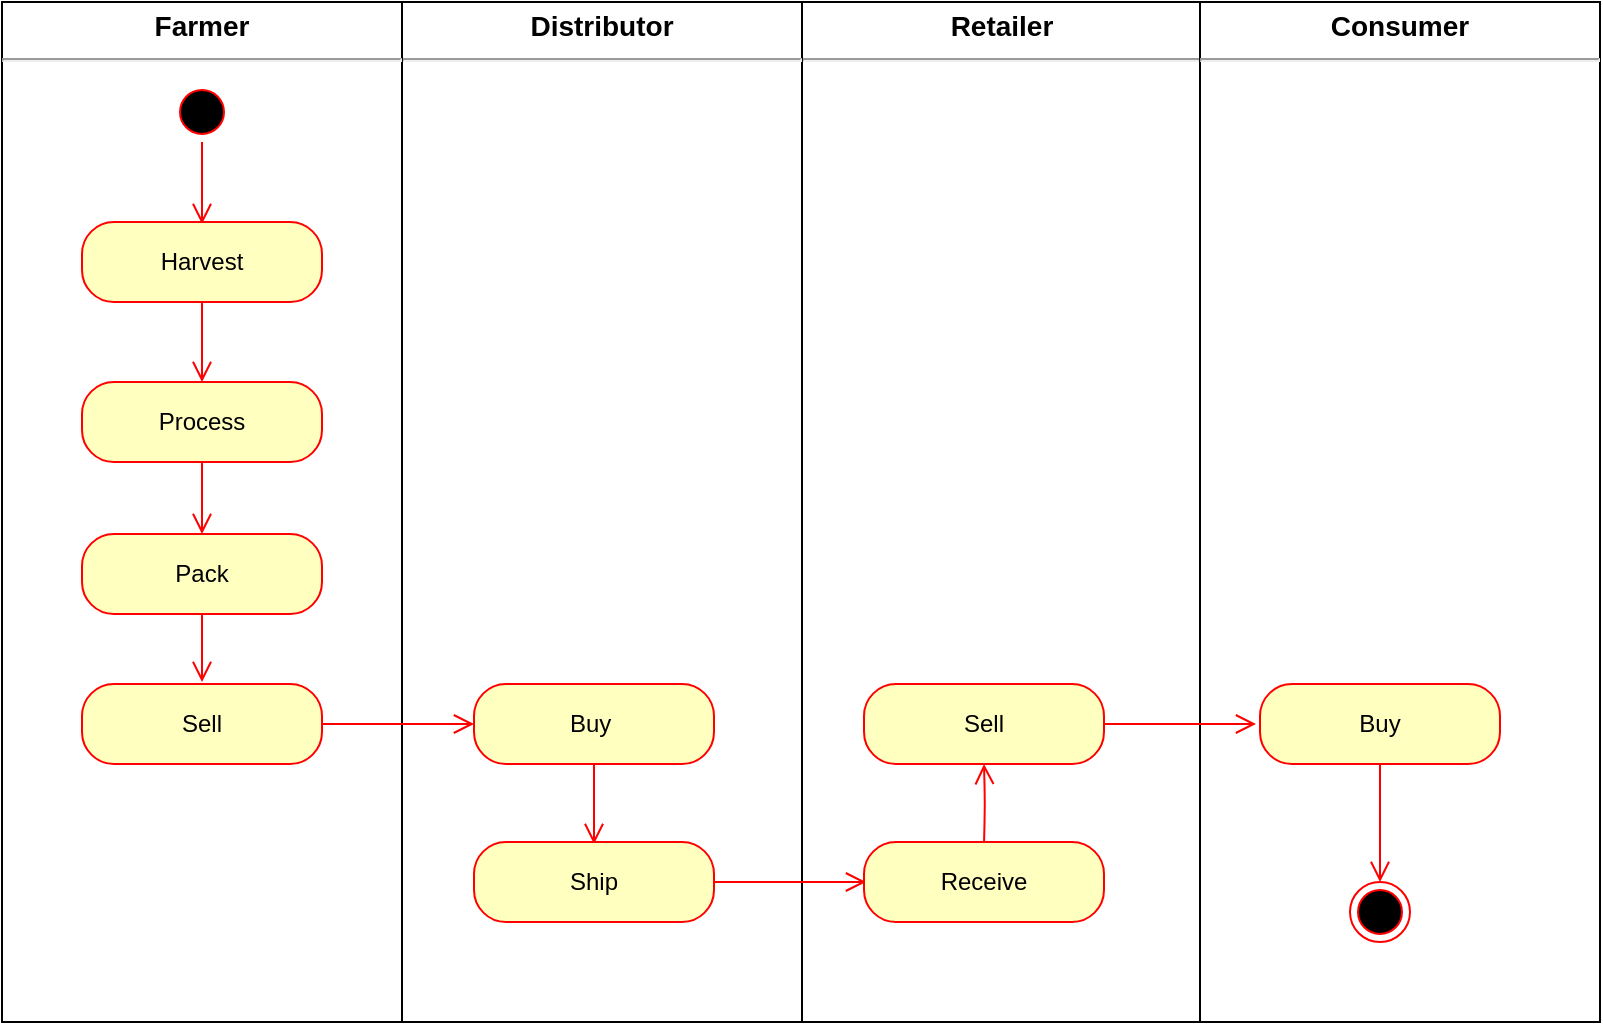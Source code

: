 <mxfile version="13.10.0" type="embed">
    <diagram id="P3fC8oOUt0sT3Uih2_5h" name="Page-1">
        <mxGraphModel dx="878" dy="547" grid="1" gridSize="10" guides="1" tooltips="1" connect="1" arrows="1" fold="1" page="1" pageScale="1" pageWidth="850" pageHeight="1100" math="0" shadow="0">
            <root>
                <mxCell id="0"/>
                <mxCell id="1" parent="0"/>
                <mxCell id="41" value="&lt;p style=&quot;margin: 4px 0px 0px ; text-align: center ; font-size: 14px&quot;&gt;&lt;b&gt;Retailer&lt;/b&gt;&lt;/p&gt;&lt;hr style=&quot;font-size: 14px&quot;&gt;&lt;p style=&quot;margin: 0px 0px 0px 8px ; font-size: 14px&quot;&gt;&lt;br&gt;&lt;/p&gt;" style="verticalAlign=top;align=left;overflow=fill;fontSize=12;fontFamily=Helvetica;html=1;" vertex="1" parent="1">
                    <mxGeometry x="409" y="10" width="200" height="510" as="geometry"/>
                </mxCell>
                <mxCell id="53" value="&lt;p style=&quot;margin: 4px 0px 0px ; text-align: center ; font-size: 14px&quot;&gt;&lt;b&gt;Consumer&lt;/b&gt;&lt;/p&gt;&lt;hr style=&quot;font-size: 14px&quot;&gt;&lt;p style=&quot;margin: 0px 0px 0px 8px ; font-size: 14px&quot;&gt;&lt;br&gt;&lt;/p&gt;" style="verticalAlign=top;align=left;overflow=fill;fontSize=12;fontFamily=Helvetica;html=1;" vertex="1" parent="1">
                    <mxGeometry x="608" y="10" width="200" height="510" as="geometry"/>
                </mxCell>
                <mxCell id="29" value="&lt;p style=&quot;margin: 4px 0px 0px ; text-align: center ; font-size: 14px&quot;&gt;&lt;b&gt;Distributor&lt;/b&gt;&lt;/p&gt;&lt;hr style=&quot;font-size: 14px&quot;&gt;&lt;p style=&quot;margin: 0px 0px 0px 8px ; font-size: 14px&quot;&gt;&lt;br&gt;&lt;/p&gt;" style="verticalAlign=top;align=left;overflow=fill;fontSize=12;fontFamily=Helvetica;html=1;" vertex="1" parent="1">
                    <mxGeometry x="209" y="10" width="200" height="510" as="geometry"/>
                </mxCell>
                <mxCell id="14" value="&lt;p style=&quot;margin: 4px 0px 0px ; text-align: center ; font-size: 14px&quot;&gt;&lt;b&gt;&lt;font style=&quot;font-size: 14px&quot;&gt;Farmer&lt;/font&gt;&lt;/b&gt;&lt;/p&gt;&lt;hr style=&quot;font-size: 14px&quot;&gt;&lt;p style=&quot;margin: 0px 0px 0px 8px ; font-size: 14px&quot;&gt;&lt;br&gt;&lt;/p&gt;" style="verticalAlign=top;align=left;overflow=fill;fontSize=12;fontFamily=Helvetica;html=1;" vertex="1" parent="1">
                    <mxGeometry x="9" y="10" width="200" height="510" as="geometry"/>
                </mxCell>
                <mxCell id="15" value="" style="ellipse;html=1;shape=startState;fillColor=#000000;strokeColor=#ff0000;" vertex="1" parent="1">
                    <mxGeometry x="94" y="50" width="30" height="30" as="geometry"/>
                </mxCell>
                <mxCell id="16" value="" style="edgeStyle=orthogonalEdgeStyle;html=1;verticalAlign=bottom;endArrow=open;endSize=8;strokeColor=#ff0000;" edge="1" source="15" parent="1">
                    <mxGeometry x="29" y="10" as="geometry">
                        <mxPoint x="109" y="121" as="targetPoint"/>
                        <Array as="points">
                            <mxPoint x="109" y="120"/>
                            <mxPoint x="109" y="120"/>
                        </Array>
                    </mxGeometry>
                </mxCell>
                <mxCell id="17" value="Harvest" style="rounded=1;whiteSpace=wrap;html=1;arcSize=40;fontColor=#000000;fillColor=#ffffc0;strokeColor=#ff0000;" vertex="1" parent="1">
                    <mxGeometry x="49" y="120" width="120" height="40" as="geometry"/>
                </mxCell>
                <mxCell id="18" value="" style="edgeStyle=orthogonalEdgeStyle;html=1;verticalAlign=bottom;endArrow=open;endSize=8;strokeColor=#ff0000;" edge="1" source="17" parent="1" target="19">
                    <mxGeometry x="40" y="10" as="geometry">
                        <mxPoint x="120" y="200" as="targetPoint"/>
                    </mxGeometry>
                </mxCell>
                <mxCell id="19" value="Process" style="rounded=1;whiteSpace=wrap;html=1;arcSize=40;fontColor=#000000;fillColor=#ffffc0;strokeColor=#ff0000;" vertex="1" parent="1">
                    <mxGeometry x="49" y="200" width="120" height="40" as="geometry"/>
                </mxCell>
                <mxCell id="20" value="" style="edgeStyle=orthogonalEdgeStyle;html=1;verticalAlign=bottom;endArrow=open;endSize=8;strokeColor=#ff0000;" edge="1" source="19" parent="1" target="22">
                    <mxGeometry x="40" y="10" as="geometry">
                        <mxPoint x="120" y="276" as="targetPoint"/>
                    </mxGeometry>
                </mxCell>
                <mxCell id="22" value="Pack" style="rounded=1;whiteSpace=wrap;html=1;arcSize=40;fontColor=#000000;fillColor=#ffffc0;strokeColor=#ff0000;" vertex="1" parent="1">
                    <mxGeometry x="49" y="276" width="120" height="40" as="geometry"/>
                </mxCell>
                <mxCell id="23" value="" style="edgeStyle=orthogonalEdgeStyle;html=1;verticalAlign=bottom;endArrow=open;endSize=8;strokeColor=#ff0000;" edge="1" source="22" parent="1">
                    <mxGeometry x="29" y="10" as="geometry">
                        <mxPoint x="109" y="350" as="targetPoint"/>
                    </mxGeometry>
                </mxCell>
                <mxCell id="24" value="Sell" style="rounded=1;whiteSpace=wrap;html=1;arcSize=40;fontColor=#000000;fillColor=#ffffc0;strokeColor=#ff0000;" vertex="1" parent="1">
                    <mxGeometry x="49" y="351" width="120" height="40" as="geometry"/>
                </mxCell>
                <mxCell id="25" value="" style="edgeStyle=orthogonalEdgeStyle;html=1;verticalAlign=bottom;endArrow=open;endSize=8;strokeColor=#ff0000;" edge="1" source="24" parent="1">
                    <mxGeometry x="40" y="10" as="geometry">
                        <mxPoint x="245" y="371" as="targetPoint"/>
                    </mxGeometry>
                </mxCell>
                <mxCell id="67" value="Buy&amp;nbsp;" style="rounded=1;whiteSpace=wrap;html=1;arcSize=40;fontColor=#000000;fillColor=#ffffc0;strokeColor=#ff0000;" vertex="1" parent="1">
                    <mxGeometry x="245" y="351" width="120" height="40" as="geometry"/>
                </mxCell>
                <mxCell id="68" value="" style="edgeStyle=orthogonalEdgeStyle;html=1;verticalAlign=bottom;endArrow=open;endSize=8;strokeColor=#ff0000;" edge="1" parent="1" source="67">
                    <mxGeometry x="236" y="241" as="geometry">
                        <mxPoint x="305" y="431" as="targetPoint"/>
                    </mxGeometry>
                </mxCell>
                <mxCell id="69" value="Ship" style="rounded=1;whiteSpace=wrap;html=1;arcSize=40;fontColor=#000000;fillColor=#ffffc0;strokeColor=#ff0000;" vertex="1" parent="1">
                    <mxGeometry x="245" y="430" width="120" height="40" as="geometry"/>
                </mxCell>
                <mxCell id="70" value="" style="edgeStyle=orthogonalEdgeStyle;html=1;verticalAlign=bottom;endArrow=open;endSize=8;strokeColor=#ff0000;" edge="1" parent="1" source="69">
                    <mxGeometry x="236" y="89" as="geometry">
                        <mxPoint x="441" y="450" as="targetPoint"/>
                    </mxGeometry>
                </mxCell>
                <mxCell id="71" value="Sell" style="rounded=1;whiteSpace=wrap;html=1;arcSize=40;fontColor=#000000;fillColor=#ffffc0;strokeColor=#ff0000;" vertex="1" parent="1">
                    <mxGeometry x="440" y="351" width="120" height="40" as="geometry"/>
                </mxCell>
                <mxCell id="72" value="" style="edgeStyle=orthogonalEdgeStyle;html=1;verticalAlign=bottom;endArrow=open;endSize=8;strokeColor=#ff0000;" edge="1" parent="1" target="71">
                    <mxGeometry x="431" y="241" as="geometry">
                        <mxPoint x="500" y="431" as="sourcePoint"/>
                    </mxGeometry>
                </mxCell>
                <mxCell id="73" value="Receive" style="rounded=1;whiteSpace=wrap;html=1;arcSize=40;fontColor=#000000;fillColor=#ffffc0;strokeColor=#ff0000;" vertex="1" parent="1">
                    <mxGeometry x="440" y="430" width="120" height="40" as="geometry"/>
                </mxCell>
                <mxCell id="74" value="" style="edgeStyle=orthogonalEdgeStyle;html=1;verticalAlign=bottom;endArrow=open;endSize=8;strokeColor=#ff0000;" edge="1" parent="1">
                    <mxGeometry x="431" y="10" as="geometry">
                        <mxPoint x="636" y="371" as="targetPoint"/>
                        <mxPoint x="560" y="371" as="sourcePoint"/>
                    </mxGeometry>
                </mxCell>
                <mxCell id="75" value="Buy" style="rounded=1;whiteSpace=wrap;html=1;arcSize=40;fontColor=#000000;fillColor=#ffffc0;strokeColor=#ff0000;" vertex="1" parent="1">
                    <mxGeometry x="638" y="351" width="120" height="40" as="geometry"/>
                </mxCell>
                <mxCell id="76" value="" style="edgeStyle=orthogonalEdgeStyle;html=1;verticalAlign=bottom;endArrow=open;endSize=8;strokeColor=#ff0000;" edge="1" source="75" parent="1" target="77">
                    <mxGeometry relative="1" as="geometry">
                        <mxPoint x="700" y="451" as="targetPoint"/>
                    </mxGeometry>
                </mxCell>
                <mxCell id="77" value="" style="ellipse;html=1;shape=endState;fillColor=#000000;strokeColor=#ff0000;" vertex="1" parent="1">
                    <mxGeometry x="683" y="450" width="30" height="30" as="geometry"/>
                </mxCell>
            </root>
        </mxGraphModel>
    </diagram>
</mxfile>